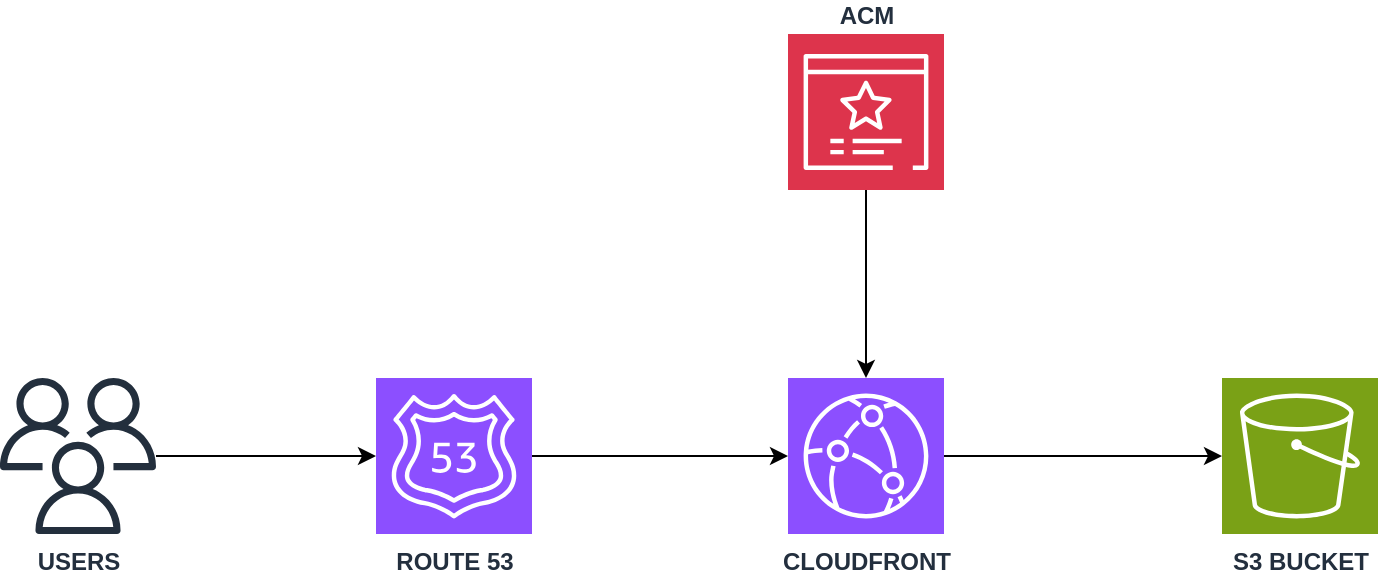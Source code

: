 <mxfile version="22.1.11" type="github">
  <diagram name="Page-1" id="UlDoWZxu-9f_f8u_j0Yc">
    <mxGraphModel dx="954" dy="595" grid="0" gridSize="10" guides="1" tooltips="1" connect="1" arrows="1" fold="1" page="1" pageScale="1" pageWidth="1100" pageHeight="850" math="0" shadow="0">
      <root>
        <mxCell id="0" />
        <mxCell id="1" parent="0" />
        <mxCell id="W_sfDYXOPDdSJqehdhN7-1" value="S3 BUCKET" style="sketch=0;points=[[0,0,0],[0.25,0,0],[0.5,0,0],[0.75,0,0],[1,0,0],[0,1,0],[0.25,1,0],[0.5,1,0],[0.75,1,0],[1,1,0],[0,0.25,0],[0,0.5,0],[0,0.75,0],[1,0.25,0],[1,0.5,0],[1,0.75,0]];outlineConnect=0;fontColor=#232F3E;fillColor=#7AA116;strokeColor=#ffffff;dashed=0;verticalLabelPosition=bottom;verticalAlign=top;align=center;html=1;fontSize=12;fontStyle=1;aspect=fixed;shape=mxgraph.aws4.resourceIcon;resIcon=mxgraph.aws4.s3;" vertex="1" parent="1">
          <mxGeometry x="672" y="301" width="78" height="78" as="geometry" />
        </mxCell>
        <mxCell id="W_sfDYXOPDdSJqehdhN7-2" value="CLOUDFRONT" style="sketch=0;points=[[0,0,0],[0.25,0,0],[0.5,0,0],[0.75,0,0],[1,0,0],[0,1,0],[0.25,1,0],[0.5,1,0],[0.75,1,0],[1,1,0],[0,0.25,0],[0,0.5,0],[0,0.75,0],[1,0.25,0],[1,0.5,0],[1,0.75,0]];outlineConnect=0;fontColor=#232F3E;fillColor=#8C4FFF;strokeColor=#ffffff;dashed=0;verticalLabelPosition=bottom;verticalAlign=top;align=center;html=1;fontSize=12;fontStyle=1;aspect=fixed;shape=mxgraph.aws4.resourceIcon;resIcon=mxgraph.aws4.cloudfront;" vertex="1" parent="1">
          <mxGeometry x="455" y="301" width="78" height="78" as="geometry" />
        </mxCell>
        <mxCell id="W_sfDYXOPDdSJqehdhN7-4" value="ACM" style="sketch=0;points=[[0,0,0],[0.25,0,0],[0.5,0,0],[0.75,0,0],[1,0,0],[0,1,0],[0.25,1,0],[0.5,1,0],[0.75,1,0],[1,1,0],[0,0.25,0],[0,0.5,0],[0,0.75,0],[1,0.25,0],[1,0.5,0],[1,0.75,0]];outlineConnect=0;fontColor=#232F3E;fillColor=#DD344C;strokeColor=#ffffff;dashed=0;verticalLabelPosition=top;verticalAlign=bottom;align=center;html=1;fontSize=12;fontStyle=1;aspect=fixed;shape=mxgraph.aws4.resourceIcon;resIcon=mxgraph.aws4.certificate_manager_3;labelPosition=center;" vertex="1" parent="1">
          <mxGeometry x="455" y="129" width="78" height="78" as="geometry" />
        </mxCell>
        <mxCell id="W_sfDYXOPDdSJqehdhN7-9" style="edgeStyle=orthogonalEdgeStyle;rounded=0;orthogonalLoop=1;jettySize=auto;html=1;" edge="1" parent="1" source="W_sfDYXOPDdSJqehdhN7-5" target="W_sfDYXOPDdSJqehdhN7-2">
          <mxGeometry relative="1" as="geometry" />
        </mxCell>
        <mxCell id="W_sfDYXOPDdSJqehdhN7-5" value="ROUTE 53" style="sketch=0;points=[[0,0,0],[0.25,0,0],[0.5,0,0],[0.75,0,0],[1,0,0],[0,1,0],[0.25,1,0],[0.5,1,0],[0.75,1,0],[1,1,0],[0,0.25,0],[0,0.5,0],[0,0.75,0],[1,0.25,0],[1,0.5,0],[1,0.75,0]];outlineConnect=0;fontColor=#232F3E;fillColor=#8C4FFF;strokeColor=#ffffff;dashed=0;verticalLabelPosition=bottom;verticalAlign=top;align=center;html=1;fontSize=12;fontStyle=1;aspect=fixed;shape=mxgraph.aws4.resourceIcon;resIcon=mxgraph.aws4.route_53;" vertex="1" parent="1">
          <mxGeometry x="249" y="301" width="78" height="78" as="geometry" />
        </mxCell>
        <mxCell id="W_sfDYXOPDdSJqehdhN7-10" style="edgeStyle=orthogonalEdgeStyle;rounded=0;orthogonalLoop=1;jettySize=auto;html=1;" edge="1" parent="1" source="W_sfDYXOPDdSJqehdhN7-6" target="W_sfDYXOPDdSJqehdhN7-5">
          <mxGeometry relative="1" as="geometry" />
        </mxCell>
        <mxCell id="W_sfDYXOPDdSJqehdhN7-6" value="USERS" style="sketch=0;outlineConnect=0;fontColor=#232F3E;gradientColor=none;fillColor=#232F3D;strokeColor=none;dashed=0;verticalLabelPosition=bottom;verticalAlign=top;align=center;html=1;fontSize=12;fontStyle=1;aspect=fixed;pointerEvents=1;shape=mxgraph.aws4.users;" vertex="1" parent="1">
          <mxGeometry x="61" y="301" width="78" height="78" as="geometry" />
        </mxCell>
        <mxCell id="W_sfDYXOPDdSJqehdhN7-7" style="edgeStyle=orthogonalEdgeStyle;rounded=0;orthogonalLoop=1;jettySize=auto;html=1;entryX=0.5;entryY=0;entryDx=0;entryDy=0;entryPerimeter=0;" edge="1" parent="1" source="W_sfDYXOPDdSJqehdhN7-4" target="W_sfDYXOPDdSJqehdhN7-2">
          <mxGeometry relative="1" as="geometry" />
        </mxCell>
        <mxCell id="W_sfDYXOPDdSJqehdhN7-8" style="edgeStyle=orthogonalEdgeStyle;rounded=0;orthogonalLoop=1;jettySize=auto;html=1;entryX=0;entryY=0.5;entryDx=0;entryDy=0;entryPerimeter=0;" edge="1" parent="1" source="W_sfDYXOPDdSJqehdhN7-2" target="W_sfDYXOPDdSJqehdhN7-1">
          <mxGeometry relative="1" as="geometry" />
        </mxCell>
      </root>
    </mxGraphModel>
  </diagram>
</mxfile>
